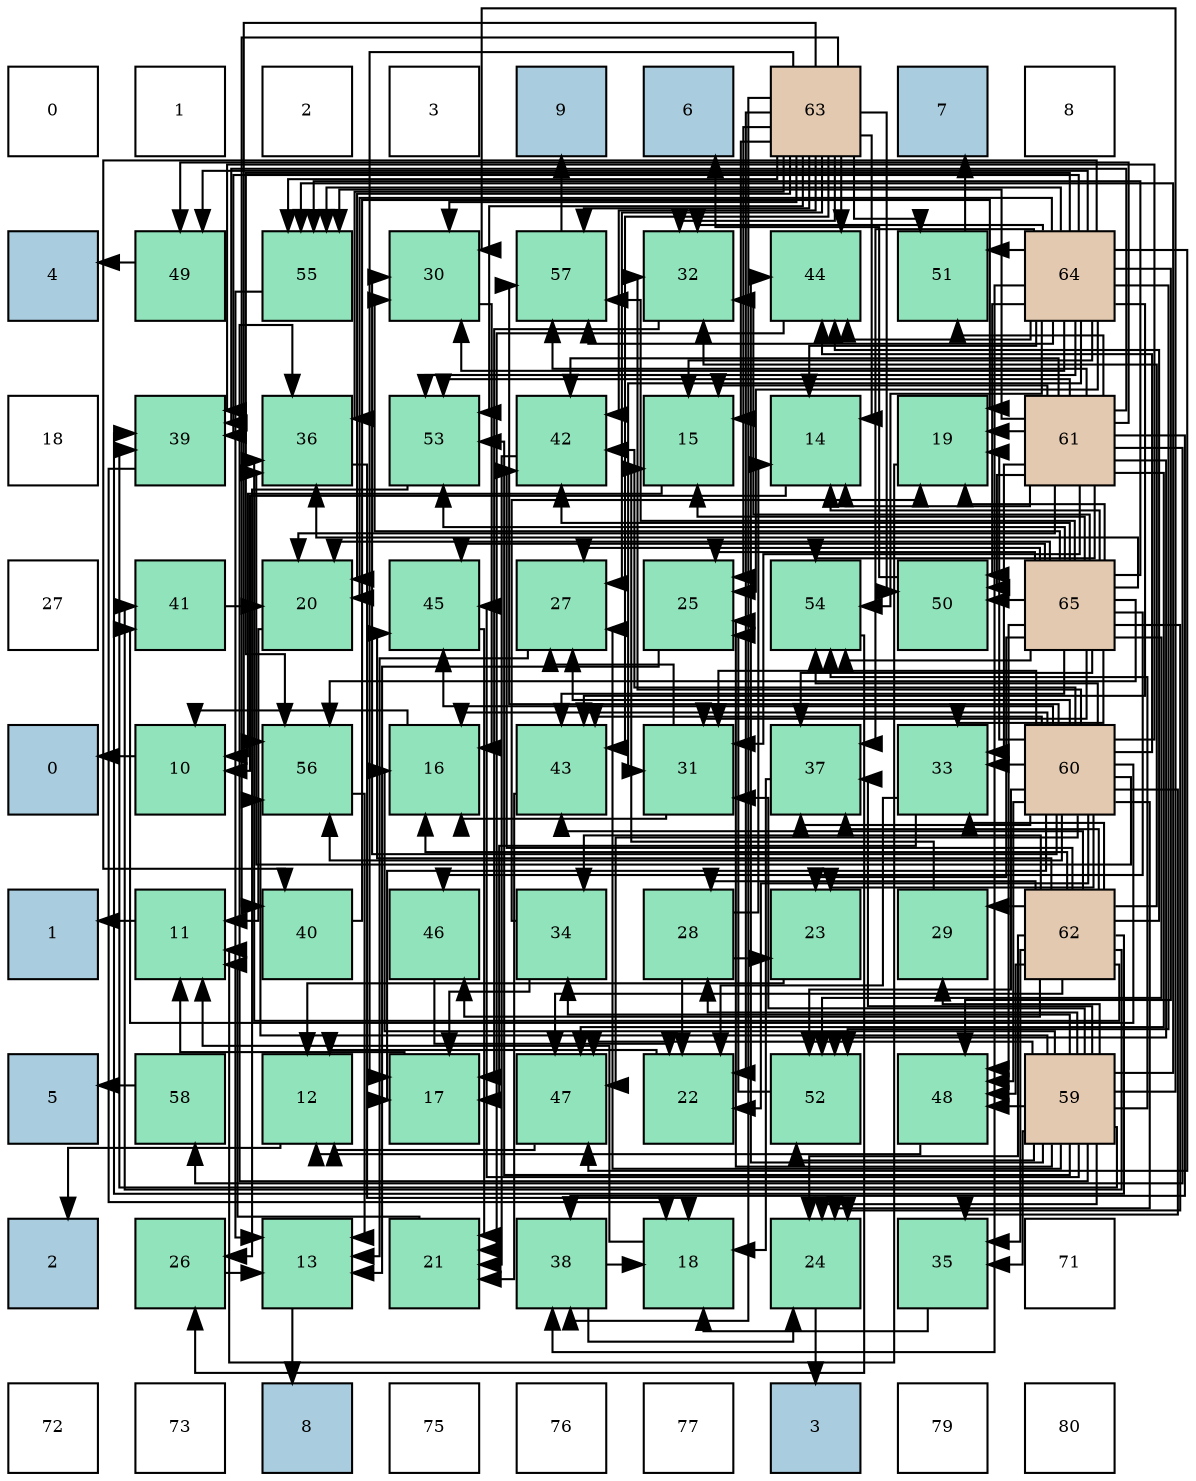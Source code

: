 digraph layout{
 rankdir=TB;
 splines=ortho;
 node [style=filled shape=square fixedsize=true width=0.6];
0[label="0", fontsize=8, fillcolor="#ffffff"];
1[label="1", fontsize=8, fillcolor="#ffffff"];
2[label="2", fontsize=8, fillcolor="#ffffff"];
3[label="3", fontsize=8, fillcolor="#ffffff"];
4[label="9", fontsize=8, fillcolor="#a9ccde"];
5[label="6", fontsize=8, fillcolor="#a9ccde"];
6[label="63", fontsize=8, fillcolor="#e3c9af"];
7[label="7", fontsize=8, fillcolor="#a9ccde"];
8[label="8", fontsize=8, fillcolor="#ffffff"];
9[label="4", fontsize=8, fillcolor="#a9ccde"];
10[label="49", fontsize=8, fillcolor="#91e3bb"];
11[label="55", fontsize=8, fillcolor="#91e3bb"];
12[label="30", fontsize=8, fillcolor="#91e3bb"];
13[label="57", fontsize=8, fillcolor="#91e3bb"];
14[label="32", fontsize=8, fillcolor="#91e3bb"];
15[label="44", fontsize=8, fillcolor="#91e3bb"];
16[label="51", fontsize=8, fillcolor="#91e3bb"];
17[label="64", fontsize=8, fillcolor="#e3c9af"];
18[label="18", fontsize=8, fillcolor="#ffffff"];
19[label="39", fontsize=8, fillcolor="#91e3bb"];
20[label="36", fontsize=8, fillcolor="#91e3bb"];
21[label="53", fontsize=8, fillcolor="#91e3bb"];
22[label="42", fontsize=8, fillcolor="#91e3bb"];
23[label="15", fontsize=8, fillcolor="#91e3bb"];
24[label="14", fontsize=8, fillcolor="#91e3bb"];
25[label="19", fontsize=8, fillcolor="#91e3bb"];
26[label="61", fontsize=8, fillcolor="#e3c9af"];
27[label="27", fontsize=8, fillcolor="#ffffff"];
28[label="41", fontsize=8, fillcolor="#91e3bb"];
29[label="20", fontsize=8, fillcolor="#91e3bb"];
30[label="45", fontsize=8, fillcolor="#91e3bb"];
31[label="27", fontsize=8, fillcolor="#91e3bb"];
32[label="25", fontsize=8, fillcolor="#91e3bb"];
33[label="54", fontsize=8, fillcolor="#91e3bb"];
34[label="50", fontsize=8, fillcolor="#91e3bb"];
35[label="65", fontsize=8, fillcolor="#e3c9af"];
36[label="0", fontsize=8, fillcolor="#a9ccde"];
37[label="10", fontsize=8, fillcolor="#91e3bb"];
38[label="56", fontsize=8, fillcolor="#91e3bb"];
39[label="16", fontsize=8, fillcolor="#91e3bb"];
40[label="43", fontsize=8, fillcolor="#91e3bb"];
41[label="31", fontsize=8, fillcolor="#91e3bb"];
42[label="37", fontsize=8, fillcolor="#91e3bb"];
43[label="33", fontsize=8, fillcolor="#91e3bb"];
44[label="60", fontsize=8, fillcolor="#e3c9af"];
45[label="1", fontsize=8, fillcolor="#a9ccde"];
46[label="11", fontsize=8, fillcolor="#91e3bb"];
47[label="40", fontsize=8, fillcolor="#91e3bb"];
48[label="46", fontsize=8, fillcolor="#91e3bb"];
49[label="34", fontsize=8, fillcolor="#91e3bb"];
50[label="28", fontsize=8, fillcolor="#91e3bb"];
51[label="23", fontsize=8, fillcolor="#91e3bb"];
52[label="29", fontsize=8, fillcolor="#91e3bb"];
53[label="62", fontsize=8, fillcolor="#e3c9af"];
54[label="5", fontsize=8, fillcolor="#a9ccde"];
55[label="58", fontsize=8, fillcolor="#91e3bb"];
56[label="12", fontsize=8, fillcolor="#91e3bb"];
57[label="17", fontsize=8, fillcolor="#91e3bb"];
58[label="47", fontsize=8, fillcolor="#91e3bb"];
59[label="22", fontsize=8, fillcolor="#91e3bb"];
60[label="52", fontsize=8, fillcolor="#91e3bb"];
61[label="48", fontsize=8, fillcolor="#91e3bb"];
62[label="59", fontsize=8, fillcolor="#e3c9af"];
63[label="2", fontsize=8, fillcolor="#a9ccde"];
64[label="26", fontsize=8, fillcolor="#91e3bb"];
65[label="13", fontsize=8, fillcolor="#91e3bb"];
66[label="21", fontsize=8, fillcolor="#91e3bb"];
67[label="38", fontsize=8, fillcolor="#91e3bb"];
68[label="18", fontsize=8, fillcolor="#91e3bb"];
69[label="24", fontsize=8, fillcolor="#91e3bb"];
70[label="35", fontsize=8, fillcolor="#91e3bb"];
71[label="71", fontsize=8, fillcolor="#ffffff"];
72[label="72", fontsize=8, fillcolor="#ffffff"];
73[label="73", fontsize=8, fillcolor="#ffffff"];
74[label="8", fontsize=8, fillcolor="#a9ccde"];
75[label="75", fontsize=8, fillcolor="#ffffff"];
76[label="76", fontsize=8, fillcolor="#ffffff"];
77[label="77", fontsize=8, fillcolor="#ffffff"];
78[label="3", fontsize=8, fillcolor="#a9ccde"];
79[label="79", fontsize=8, fillcolor="#ffffff"];
80[label="80", fontsize=8, fillcolor="#ffffff"];
edge [constraint=false, style=vis];37 -> 36;
46 -> 45;
56 -> 63;
65 -> 74;
24 -> 37;
23 -> 37;
39 -> 37;
57 -> 46;
68 -> 46;
25 -> 46;
29 -> 46;
66 -> 46;
59 -> 56;
51 -> 56;
69 -> 78;
32 -> 65;
64 -> 65;
31 -> 65;
50 -> 24;
50 -> 59;
50 -> 51;
52 -> 23;
12 -> 39;
41 -> 39;
41 -> 31;
14 -> 57;
43 -> 57;
43 -> 59;
49 -> 57;
49 -> 25;
70 -> 68;
20 -> 68;
42 -> 68;
67 -> 68;
67 -> 69;
19 -> 68;
47 -> 25;
28 -> 29;
22 -> 66;
40 -> 66;
15 -> 66;
30 -> 66;
48 -> 59;
58 -> 56;
61 -> 56;
10 -> 9;
34 -> 5;
16 -> 7;
60 -> 32;
21 -> 64;
33 -> 64;
11 -> 65;
38 -> 65;
13 -> 4;
55 -> 54;
62 -> 39;
62 -> 69;
62 -> 32;
62 -> 31;
62 -> 50;
62 -> 52;
62 -> 12;
62 -> 41;
62 -> 49;
62 -> 70;
62 -> 20;
62 -> 42;
62 -> 19;
62 -> 15;
62 -> 30;
62 -> 58;
62 -> 61;
62 -> 60;
62 -> 21;
62 -> 33;
62 -> 11;
62 -> 38;
44 -> 39;
44 -> 57;
44 -> 25;
44 -> 59;
44 -> 51;
44 -> 69;
44 -> 31;
44 -> 12;
44 -> 41;
44 -> 14;
44 -> 43;
44 -> 70;
44 -> 20;
44 -> 42;
44 -> 19;
44 -> 28;
44 -> 22;
44 -> 40;
44 -> 15;
44 -> 30;
44 -> 58;
44 -> 61;
44 -> 60;
44 -> 33;
44 -> 38;
44 -> 13;
26 -> 24;
26 -> 23;
26 -> 25;
26 -> 29;
26 -> 41;
26 -> 43;
26 -> 67;
26 -> 19;
26 -> 22;
26 -> 58;
26 -> 10;
26 -> 34;
26 -> 16;
26 -> 60;
26 -> 21;
26 -> 33;
26 -> 11;
26 -> 13;
26 -> 55;
53 -> 39;
53 -> 69;
53 -> 50;
53 -> 52;
53 -> 14;
53 -> 43;
53 -> 49;
53 -> 70;
53 -> 20;
53 -> 42;
53 -> 19;
53 -> 28;
53 -> 22;
53 -> 40;
53 -> 15;
53 -> 30;
53 -> 48;
53 -> 58;
53 -> 61;
6 -> 24;
6 -> 23;
6 -> 57;
6 -> 29;
6 -> 59;
6 -> 32;
6 -> 31;
6 -> 12;
6 -> 14;
6 -> 20;
6 -> 67;
6 -> 47;
6 -> 22;
6 -> 40;
6 -> 15;
6 -> 34;
6 -> 16;
6 -> 21;
6 -> 11;
6 -> 38;
6 -> 13;
17 -> 24;
17 -> 23;
17 -> 29;
17 -> 32;
17 -> 12;
17 -> 41;
17 -> 14;
17 -> 42;
17 -> 67;
17 -> 19;
17 -> 47;
17 -> 40;
17 -> 15;
17 -> 58;
17 -> 61;
17 -> 10;
17 -> 34;
17 -> 16;
17 -> 60;
17 -> 21;
17 -> 33;
17 -> 11;
17 -> 38;
17 -> 13;
35 -> 24;
35 -> 23;
35 -> 25;
35 -> 29;
35 -> 51;
35 -> 69;
35 -> 32;
35 -> 31;
35 -> 12;
35 -> 41;
35 -> 14;
35 -> 43;
35 -> 20;
35 -> 42;
35 -> 22;
35 -> 40;
35 -> 30;
35 -> 48;
35 -> 61;
35 -> 34;
35 -> 60;
35 -> 21;
35 -> 33;
35 -> 11;
35 -> 38;
35 -> 13;
edge [constraint=true, style=invis];
0 -> 9 -> 18 -> 27 -> 36 -> 45 -> 54 -> 63 -> 72;
1 -> 10 -> 19 -> 28 -> 37 -> 46 -> 55 -> 64 -> 73;
2 -> 11 -> 20 -> 29 -> 38 -> 47 -> 56 -> 65 -> 74;
3 -> 12 -> 21 -> 30 -> 39 -> 48 -> 57 -> 66 -> 75;
4 -> 13 -> 22 -> 31 -> 40 -> 49 -> 58 -> 67 -> 76;
5 -> 14 -> 23 -> 32 -> 41 -> 50 -> 59 -> 68 -> 77;
6 -> 15 -> 24 -> 33 -> 42 -> 51 -> 60 -> 69 -> 78;
7 -> 16 -> 25 -> 34 -> 43 -> 52 -> 61 -> 70 -> 79;
8 -> 17 -> 26 -> 35 -> 44 -> 53 -> 62 -> 71 -> 80;
rank = same {0 -> 1 -> 2 -> 3 -> 4 -> 5 -> 6 -> 7 -> 8};
rank = same {9 -> 10 -> 11 -> 12 -> 13 -> 14 -> 15 -> 16 -> 17};
rank = same {18 -> 19 -> 20 -> 21 -> 22 -> 23 -> 24 -> 25 -> 26};
rank = same {27 -> 28 -> 29 -> 30 -> 31 -> 32 -> 33 -> 34 -> 35};
rank = same {36 -> 37 -> 38 -> 39 -> 40 -> 41 -> 42 -> 43 -> 44};
rank = same {45 -> 46 -> 47 -> 48 -> 49 -> 50 -> 51 -> 52 -> 53};
rank = same {54 -> 55 -> 56 -> 57 -> 58 -> 59 -> 60 -> 61 -> 62};
rank = same {63 -> 64 -> 65 -> 66 -> 67 -> 68 -> 69 -> 70 -> 71};
rank = same {72 -> 73 -> 74 -> 75 -> 76 -> 77 -> 78 -> 79 -> 80};
}
